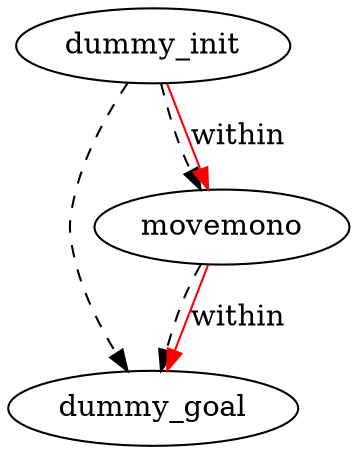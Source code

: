 digraph {
	"727fc72b-d2ad-4cf7-09be-c81554b2b5ab" [label=dummy_init]
	"ebd05c43-6ad7-dd07-e4fe-920fb9053838" [label=dummy_goal]
	"11b67a4b-5738-afe2-8b19-7ecdb1d9c3c6" [label=movemono]
	"11b67a4b-5738-afe2-8b19-7ecdb1d9c3c6" -> "ebd05c43-6ad7-dd07-e4fe-920fb9053838" [color=black style=dashed]
	"727fc72b-d2ad-4cf7-09be-c81554b2b5ab" -> "ebd05c43-6ad7-dd07-e4fe-920fb9053838" [color=black style=dashed]
	"727fc72b-d2ad-4cf7-09be-c81554b2b5ab" -> "11b67a4b-5738-afe2-8b19-7ecdb1d9c3c6" [color=black style=dashed]
	"727fc72b-d2ad-4cf7-09be-c81554b2b5ab" -> "11b67a4b-5738-afe2-8b19-7ecdb1d9c3c6" [label=within color=red]
	"11b67a4b-5738-afe2-8b19-7ecdb1d9c3c6" -> "ebd05c43-6ad7-dd07-e4fe-920fb9053838" [label=within color=red]
}
